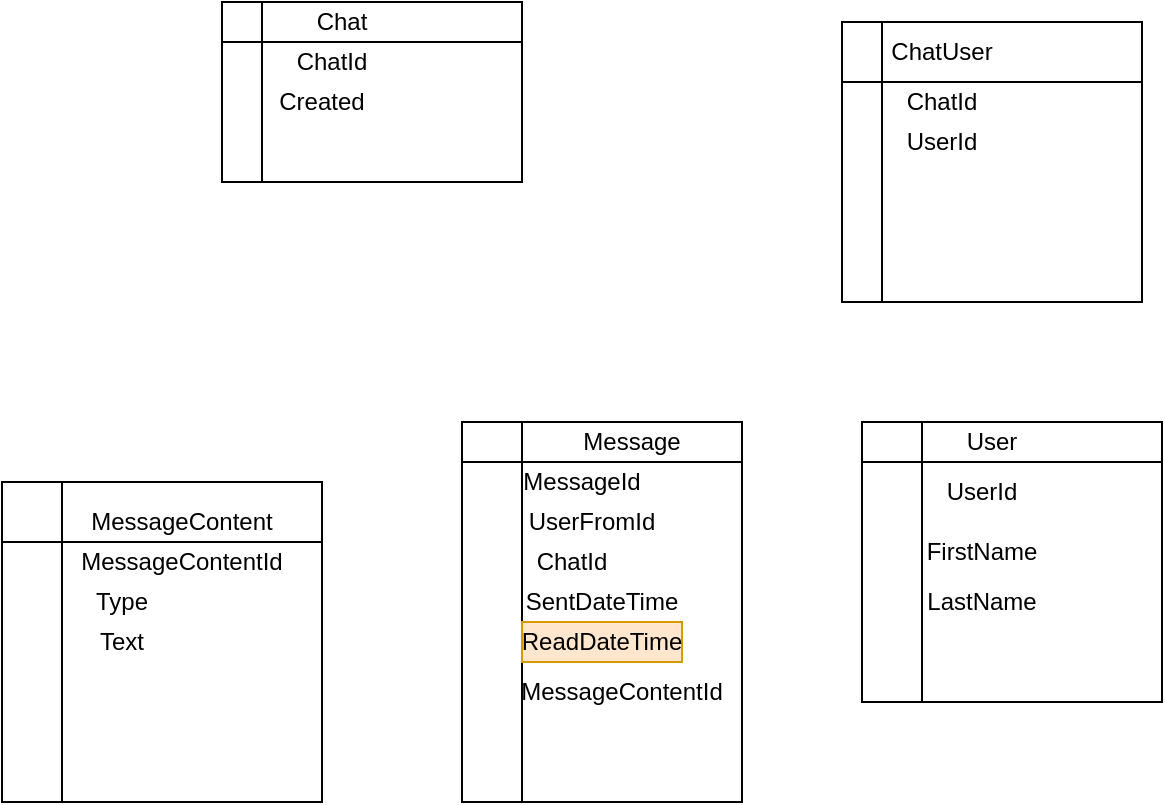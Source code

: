 <mxfile version="20.2.3" type="device"><diagram id="C5RBs43oDa-KdzZeNtuy" name="Page-1"><mxGraphModel dx="450" dy="1242" grid="1" gridSize="10" guides="1" tooltips="1" connect="1" arrows="1" fold="1" page="1" pageScale="1" pageWidth="827" pageHeight="1169" math="0" shadow="0"><root><mxCell id="WIyWlLk6GJQsqaUBKTNV-0"/><mxCell id="WIyWlLk6GJQsqaUBKTNV-1" parent="WIyWlLk6GJQsqaUBKTNV-0"/><mxCell id="KdZVx611m2t3NrdRoIKi-0" value="" style="shape=internalStorage;whiteSpace=wrap;html=1;backgroundOutline=1;dx=30;dy=20;" parent="WIyWlLk6GJQsqaUBKTNV-1" vertex="1"><mxGeometry x="260" y="300" width="140" height="190" as="geometry"/></mxCell><mxCell id="KdZVx611m2t3NrdRoIKi-1" value="Message" style="text;html=1;strokeColor=none;fillColor=none;align=center;verticalAlign=middle;whiteSpace=wrap;rounded=0;" parent="WIyWlLk6GJQsqaUBKTNV-1" vertex="1"><mxGeometry x="320" y="300" width="50" height="20" as="geometry"/></mxCell><mxCell id="KdZVx611m2t3NrdRoIKi-2" value="" style="shape=internalStorage;whiteSpace=wrap;html=1;backgroundOutline=1;dx=30;dy=20;" parent="WIyWlLk6GJQsqaUBKTNV-1" vertex="1"><mxGeometry x="460" y="300" width="150" height="140" as="geometry"/></mxCell><mxCell id="KdZVx611m2t3NrdRoIKi-3" value="User" style="text;html=1;strokeColor=none;fillColor=none;align=center;verticalAlign=middle;whiteSpace=wrap;rounded=0;" parent="WIyWlLk6GJQsqaUBKTNV-1" vertex="1"><mxGeometry x="500" y="300" width="50" height="20" as="geometry"/></mxCell><mxCell id="KdZVx611m2t3NrdRoIKi-4" value="MessageId" style="text;html=1;strokeColor=none;fillColor=none;align=center;verticalAlign=middle;whiteSpace=wrap;rounded=0;" parent="WIyWlLk6GJQsqaUBKTNV-1" vertex="1"><mxGeometry x="290" y="320" width="60" height="20" as="geometry"/></mxCell><mxCell id="KdZVx611m2t3NrdRoIKi-5" value="UserFromId" style="text;html=1;strokeColor=none;fillColor=none;align=center;verticalAlign=middle;whiteSpace=wrap;rounded=0;" parent="WIyWlLk6GJQsqaUBKTNV-1" vertex="1"><mxGeometry x="290" y="340" width="70" height="20" as="geometry"/></mxCell><mxCell id="KdZVx611m2t3NrdRoIKi-6" value="ChatId" style="text;html=1;strokeColor=none;fillColor=none;align=center;verticalAlign=middle;whiteSpace=wrap;rounded=0;" parent="WIyWlLk6GJQsqaUBKTNV-1" vertex="1"><mxGeometry x="290" y="360" width="50" height="20" as="geometry"/></mxCell><mxCell id="KdZVx611m2t3NrdRoIKi-7" value="SentDateTime&lt;br&gt;" style="text;html=1;strokeColor=none;fillColor=none;align=center;verticalAlign=middle;whiteSpace=wrap;rounded=0;" parent="WIyWlLk6GJQsqaUBKTNV-1" vertex="1"><mxGeometry x="290" y="380" width="80" height="20" as="geometry"/></mxCell><mxCell id="KdZVx611m2t3NrdRoIKi-8" value="ReadDateTime" style="text;html=1;strokeColor=#d79b00;fillColor=#ffe6cc;align=center;verticalAlign=middle;whiteSpace=wrap;rounded=0;" parent="WIyWlLk6GJQsqaUBKTNV-1" vertex="1"><mxGeometry x="290" y="400" width="80" height="20" as="geometry"/></mxCell><mxCell id="KdZVx611m2t3NrdRoIKi-9" value="Type" style="text;html=1;strokeColor=none;fillColor=none;align=center;verticalAlign=middle;whiteSpace=wrap;rounded=0;" parent="WIyWlLk6GJQsqaUBKTNV-1" vertex="1"><mxGeometry x="60" y="390" width="60" height="20" as="geometry"/></mxCell><mxCell id="KdZVx611m2t3NrdRoIKi-13" value="" style="shape=internalStorage;whiteSpace=wrap;html=1;backgroundOutline=1;dx=30;dy=30;" parent="WIyWlLk6GJQsqaUBKTNV-1" vertex="1"><mxGeometry x="30" y="330" width="160" height="160" as="geometry"/></mxCell><mxCell id="KdZVx611m2t3NrdRoIKi-14" value="MessageContent" style="text;html=1;strokeColor=none;fillColor=none;align=center;verticalAlign=middle;whiteSpace=wrap;rounded=0;" parent="WIyWlLk6GJQsqaUBKTNV-1" vertex="1"><mxGeometry x="60" y="340" width="120" height="20" as="geometry"/></mxCell><mxCell id="KdZVx611m2t3NrdRoIKi-16" value="MessageContentId" style="text;html=1;strokeColor=none;fillColor=none;align=center;verticalAlign=middle;whiteSpace=wrap;rounded=0;" parent="WIyWlLk6GJQsqaUBKTNV-1" vertex="1"><mxGeometry x="60" y="360" width="120" height="20" as="geometry"/></mxCell><mxCell id="KdZVx611m2t3NrdRoIKi-17" value="MessageContentId" style="text;html=1;strokeColor=none;fillColor=none;align=center;verticalAlign=middle;whiteSpace=wrap;rounded=0;" parent="WIyWlLk6GJQsqaUBKTNV-1" vertex="1"><mxGeometry x="290" y="420" width="100" height="30" as="geometry"/></mxCell><mxCell id="KdZVx611m2t3NrdRoIKi-18" value="Type" style="text;html=1;strokeColor=none;fillColor=none;align=center;verticalAlign=middle;whiteSpace=wrap;rounded=0;" parent="WIyWlLk6GJQsqaUBKTNV-1" vertex="1"><mxGeometry x="60" y="380" width="60" height="20" as="geometry"/></mxCell><mxCell id="KdZVx611m2t3NrdRoIKi-19" value="Text" style="text;html=1;strokeColor=none;fillColor=none;align=center;verticalAlign=middle;whiteSpace=wrap;rounded=0;" parent="WIyWlLk6GJQsqaUBKTNV-1" vertex="1"><mxGeometry x="60" y="400" width="60" height="20" as="geometry"/></mxCell><mxCell id="KdZVx611m2t3NrdRoIKi-21" value="" style="shape=internalStorage;whiteSpace=wrap;html=1;backgroundOutline=1;" parent="WIyWlLk6GJQsqaUBKTNV-1" vertex="1"><mxGeometry x="140" y="90" width="150" height="90" as="geometry"/></mxCell><mxCell id="KdZVx611m2t3NrdRoIKi-22" value="ChatId" style="text;html=1;strokeColor=none;fillColor=none;align=center;verticalAlign=middle;whiteSpace=wrap;rounded=0;" parent="WIyWlLk6GJQsqaUBKTNV-1" vertex="1"><mxGeometry x="160" y="110" width="70" height="20" as="geometry"/></mxCell><mxCell id="KdZVx611m2t3NrdRoIKi-23" value="Chat" style="text;html=1;strokeColor=none;fillColor=none;align=center;verticalAlign=middle;whiteSpace=wrap;rounded=0;" parent="WIyWlLk6GJQsqaUBKTNV-1" vertex="1"><mxGeometry x="170" y="90" width="60" height="20" as="geometry"/></mxCell><mxCell id="dnYo77u3FSKbNYCz08Zw-0" value="Created" style="text;html=1;strokeColor=none;fillColor=none;align=center;verticalAlign=middle;whiteSpace=wrap;rounded=0;" vertex="1" parent="WIyWlLk6GJQsqaUBKTNV-1"><mxGeometry x="160" y="130" width="60" height="20" as="geometry"/></mxCell><mxCell id="dnYo77u3FSKbNYCz08Zw-2" value="" style="shape=internalStorage;whiteSpace=wrap;html=1;backgroundOutline=1;dx=20;dy=30;" vertex="1" parent="WIyWlLk6GJQsqaUBKTNV-1"><mxGeometry x="450" y="100" width="150" height="140" as="geometry"/></mxCell><mxCell id="dnYo77u3FSKbNYCz08Zw-3" value="ChatUser" style="text;html=1;strokeColor=none;fillColor=none;align=center;verticalAlign=middle;whiteSpace=wrap;rounded=0;" vertex="1" parent="WIyWlLk6GJQsqaUBKTNV-1"><mxGeometry x="470" y="100" width="60" height="30" as="geometry"/></mxCell><mxCell id="dnYo77u3FSKbNYCz08Zw-4" value="ChatId" style="text;html=1;strokeColor=none;fillColor=none;align=center;verticalAlign=middle;whiteSpace=wrap;rounded=0;" vertex="1" parent="WIyWlLk6GJQsqaUBKTNV-1"><mxGeometry x="470" y="130" width="60" height="20" as="geometry"/></mxCell><mxCell id="dnYo77u3FSKbNYCz08Zw-5" value="UserId" style="text;html=1;strokeColor=none;fillColor=none;align=center;verticalAlign=middle;whiteSpace=wrap;rounded=0;" vertex="1" parent="WIyWlLk6GJQsqaUBKTNV-1"><mxGeometry x="470" y="150" width="60" height="20" as="geometry"/></mxCell><mxCell id="dnYo77u3FSKbNYCz08Zw-7" value="FirstName" style="text;html=1;strokeColor=none;fillColor=none;align=center;verticalAlign=middle;whiteSpace=wrap;rounded=0;" vertex="1" parent="WIyWlLk6GJQsqaUBKTNV-1"><mxGeometry x="490" y="350" width="60" height="30" as="geometry"/></mxCell><mxCell id="dnYo77u3FSKbNYCz08Zw-8" value="LastName" style="text;html=1;strokeColor=none;fillColor=none;align=center;verticalAlign=middle;whiteSpace=wrap;rounded=0;" vertex="1" parent="WIyWlLk6GJQsqaUBKTNV-1"><mxGeometry x="490" y="375" width="60" height="30" as="geometry"/></mxCell><mxCell id="dnYo77u3FSKbNYCz08Zw-10" value="UserId" style="text;html=1;strokeColor=none;fillColor=none;align=center;verticalAlign=middle;whiteSpace=wrap;rounded=0;" vertex="1" parent="WIyWlLk6GJQsqaUBKTNV-1"><mxGeometry x="490" y="320" width="60" height="30" as="geometry"/></mxCell></root></mxGraphModel></diagram></mxfile>